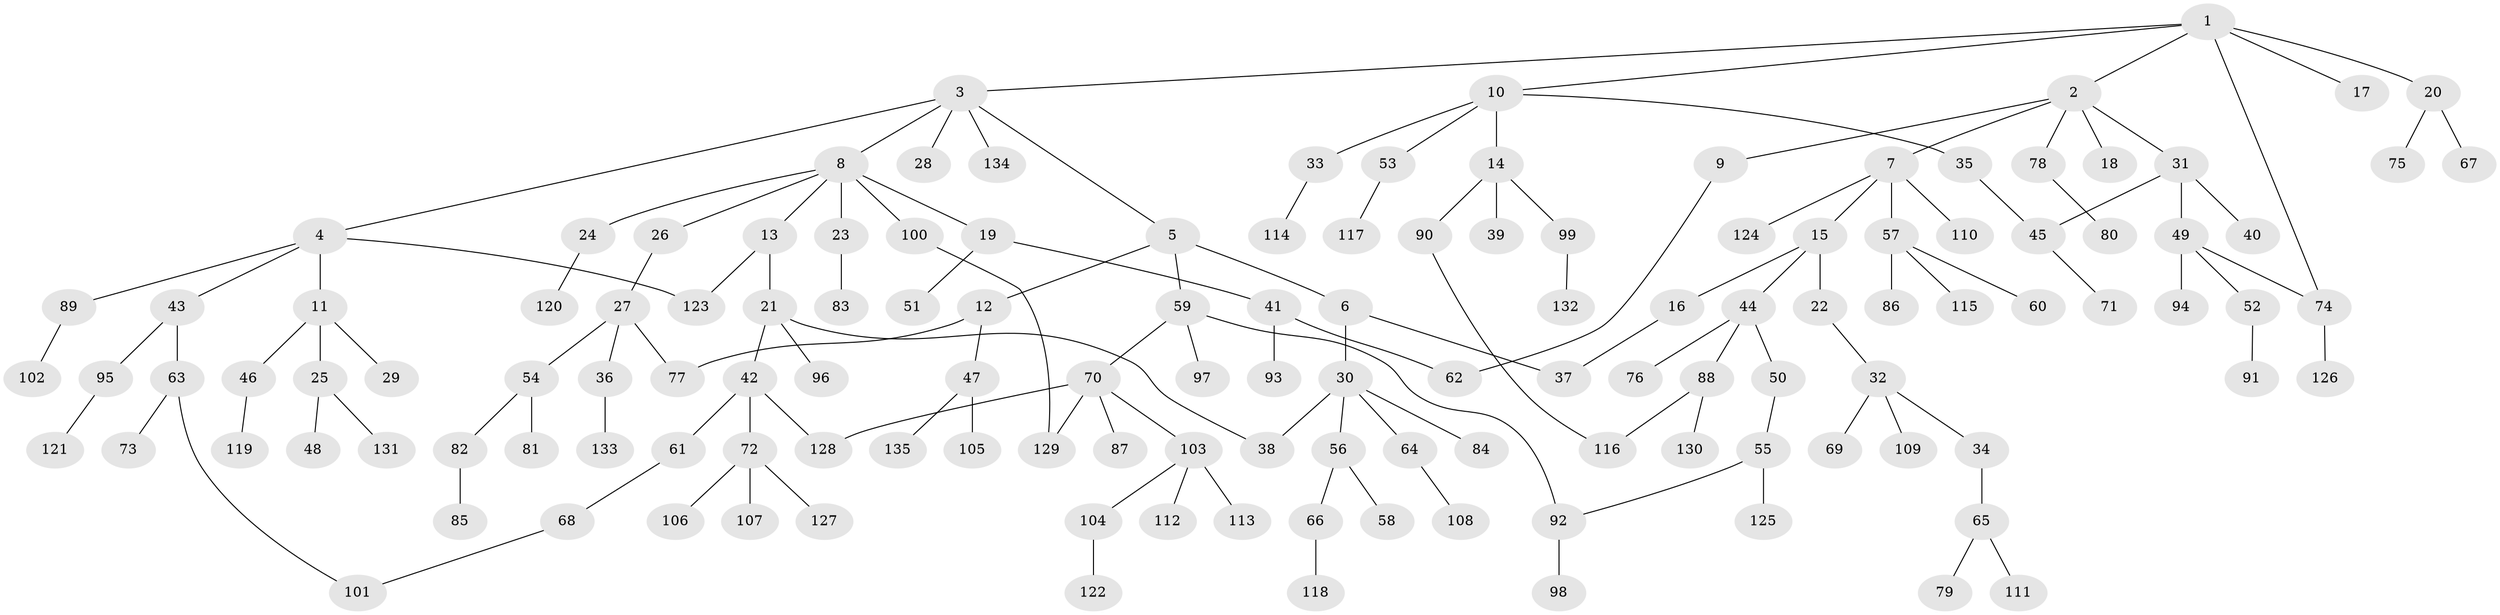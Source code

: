 // coarse degree distribution, {5: 0.056179775280898875, 8: 0.011235955056179775, 11: 0.011235955056179775, 4: 0.0898876404494382, 3: 0.10112359550561797, 2: 0.24719101123595505, 1: 0.4606741573033708, 6: 0.02247191011235955}
// Generated by graph-tools (version 1.1) at 2025/23/03/03/25 07:23:34]
// undirected, 135 vertices, 146 edges
graph export_dot {
graph [start="1"]
  node [color=gray90,style=filled];
  1;
  2;
  3;
  4;
  5;
  6;
  7;
  8;
  9;
  10;
  11;
  12;
  13;
  14;
  15;
  16;
  17;
  18;
  19;
  20;
  21;
  22;
  23;
  24;
  25;
  26;
  27;
  28;
  29;
  30;
  31;
  32;
  33;
  34;
  35;
  36;
  37;
  38;
  39;
  40;
  41;
  42;
  43;
  44;
  45;
  46;
  47;
  48;
  49;
  50;
  51;
  52;
  53;
  54;
  55;
  56;
  57;
  58;
  59;
  60;
  61;
  62;
  63;
  64;
  65;
  66;
  67;
  68;
  69;
  70;
  71;
  72;
  73;
  74;
  75;
  76;
  77;
  78;
  79;
  80;
  81;
  82;
  83;
  84;
  85;
  86;
  87;
  88;
  89;
  90;
  91;
  92;
  93;
  94;
  95;
  96;
  97;
  98;
  99;
  100;
  101;
  102;
  103;
  104;
  105;
  106;
  107;
  108;
  109;
  110;
  111;
  112;
  113;
  114;
  115;
  116;
  117;
  118;
  119;
  120;
  121;
  122;
  123;
  124;
  125;
  126;
  127;
  128;
  129;
  130;
  131;
  132;
  133;
  134;
  135;
  1 -- 2;
  1 -- 3;
  1 -- 10;
  1 -- 17;
  1 -- 20;
  1 -- 74;
  2 -- 7;
  2 -- 9;
  2 -- 18;
  2 -- 31;
  2 -- 78;
  3 -- 4;
  3 -- 5;
  3 -- 8;
  3 -- 28;
  3 -- 134;
  4 -- 11;
  4 -- 43;
  4 -- 89;
  4 -- 123;
  5 -- 6;
  5 -- 12;
  5 -- 59;
  6 -- 30;
  6 -- 37;
  7 -- 15;
  7 -- 57;
  7 -- 110;
  7 -- 124;
  8 -- 13;
  8 -- 19;
  8 -- 23;
  8 -- 24;
  8 -- 26;
  8 -- 100;
  9 -- 62;
  10 -- 14;
  10 -- 33;
  10 -- 35;
  10 -- 53;
  11 -- 25;
  11 -- 29;
  11 -- 46;
  12 -- 47;
  12 -- 77;
  13 -- 21;
  13 -- 123;
  14 -- 39;
  14 -- 90;
  14 -- 99;
  15 -- 16;
  15 -- 22;
  15 -- 44;
  16 -- 37;
  19 -- 41;
  19 -- 51;
  20 -- 67;
  20 -- 75;
  21 -- 38;
  21 -- 42;
  21 -- 96;
  22 -- 32;
  23 -- 83;
  24 -- 120;
  25 -- 48;
  25 -- 131;
  26 -- 27;
  27 -- 36;
  27 -- 54;
  27 -- 77;
  30 -- 56;
  30 -- 64;
  30 -- 84;
  30 -- 38;
  31 -- 40;
  31 -- 49;
  31 -- 45;
  32 -- 34;
  32 -- 69;
  32 -- 109;
  33 -- 114;
  34 -- 65;
  35 -- 45;
  36 -- 133;
  41 -- 62;
  41 -- 93;
  42 -- 61;
  42 -- 72;
  42 -- 128;
  43 -- 63;
  43 -- 95;
  44 -- 50;
  44 -- 76;
  44 -- 88;
  45 -- 71;
  46 -- 119;
  47 -- 105;
  47 -- 135;
  49 -- 52;
  49 -- 74;
  49 -- 94;
  50 -- 55;
  52 -- 91;
  53 -- 117;
  54 -- 81;
  54 -- 82;
  55 -- 125;
  55 -- 92;
  56 -- 58;
  56 -- 66;
  57 -- 60;
  57 -- 86;
  57 -- 115;
  59 -- 70;
  59 -- 92;
  59 -- 97;
  61 -- 68;
  63 -- 73;
  63 -- 101;
  64 -- 108;
  65 -- 79;
  65 -- 111;
  66 -- 118;
  68 -- 101;
  70 -- 87;
  70 -- 103;
  70 -- 128;
  70 -- 129;
  72 -- 106;
  72 -- 107;
  72 -- 127;
  74 -- 126;
  78 -- 80;
  82 -- 85;
  88 -- 130;
  88 -- 116;
  89 -- 102;
  90 -- 116;
  92 -- 98;
  95 -- 121;
  99 -- 132;
  100 -- 129;
  103 -- 104;
  103 -- 112;
  103 -- 113;
  104 -- 122;
}
